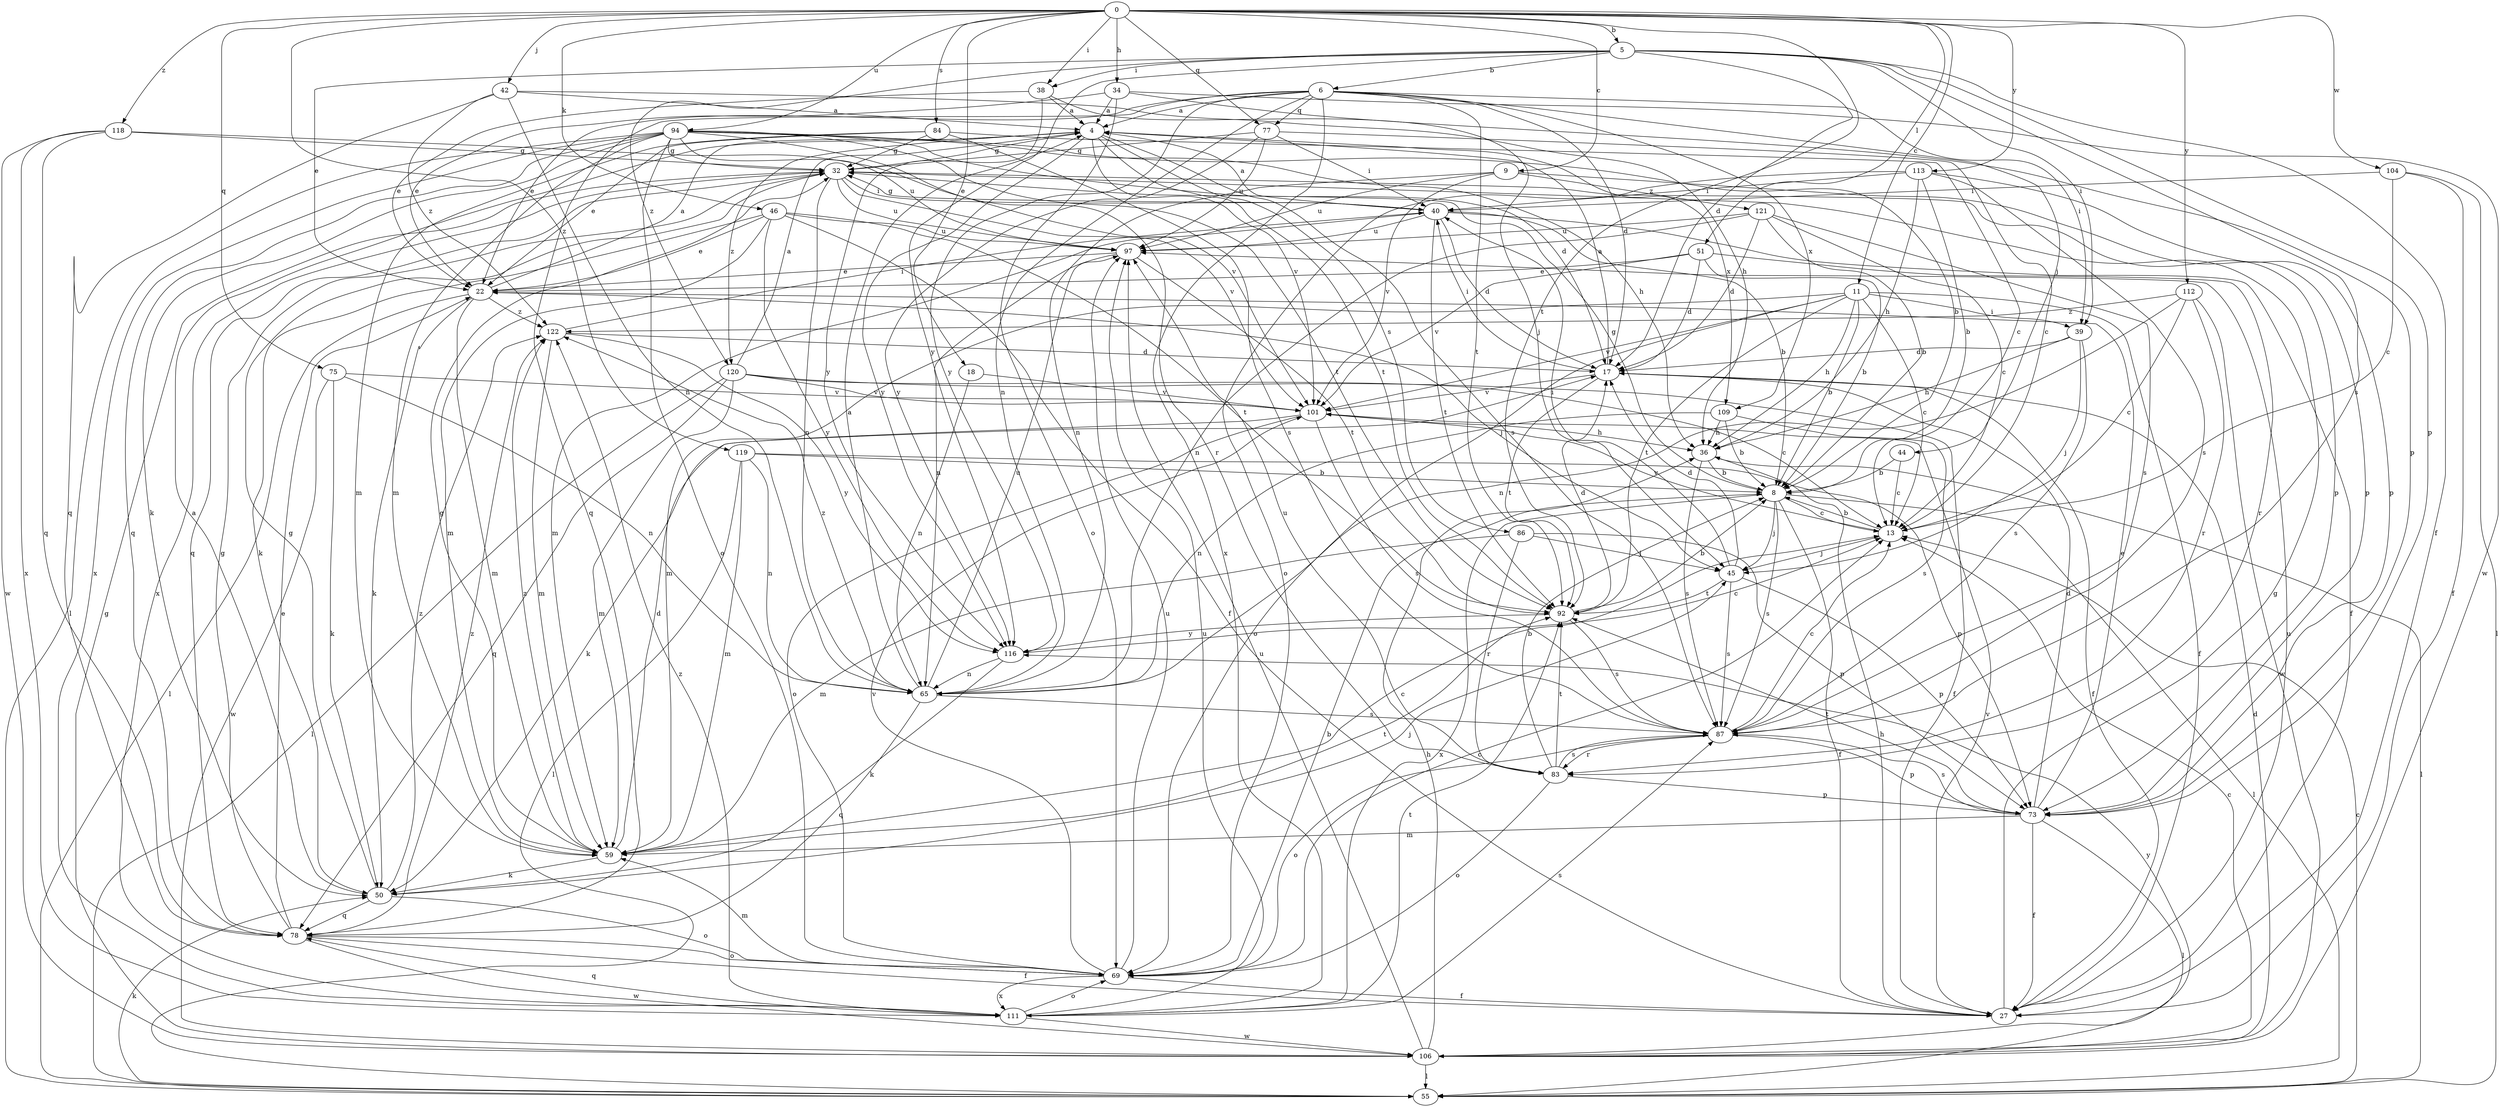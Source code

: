 strict digraph  {
0;
4;
5;
6;
8;
9;
11;
13;
17;
18;
22;
27;
32;
34;
36;
38;
39;
40;
42;
44;
45;
46;
50;
51;
55;
59;
65;
69;
73;
75;
77;
78;
83;
84;
86;
87;
92;
94;
97;
101;
104;
106;
109;
111;
112;
113;
116;
118;
119;
120;
121;
122;
0 -> 5  [label=b];
0 -> 9  [label=c];
0 -> 11  [label=c];
0 -> 18  [label=e];
0 -> 34  [label=h];
0 -> 38  [label=i];
0 -> 42  [label=j];
0 -> 46  [label=k];
0 -> 51  [label=l];
0 -> 75  [label=q];
0 -> 77  [label=q];
0 -> 84  [label=s];
0 -> 92  [label=t];
0 -> 94  [label=u];
0 -> 104  [label=w];
0 -> 112  [label=y];
0 -> 113  [label=y];
0 -> 118  [label=z];
0 -> 119  [label=z];
4 -> 32  [label=g];
4 -> 86  [label=s];
4 -> 87  [label=s];
4 -> 92  [label=t];
4 -> 101  [label=v];
4 -> 109  [label=x];
4 -> 116  [label=y];
4 -> 120  [label=z];
5 -> 6  [label=b];
5 -> 17  [label=d];
5 -> 22  [label=e];
5 -> 27  [label=f];
5 -> 38  [label=i];
5 -> 39  [label=i];
5 -> 73  [label=p];
5 -> 87  [label=s];
5 -> 116  [label=y];
5 -> 120  [label=z];
6 -> 4  [label=a];
6 -> 17  [label=d];
6 -> 22  [label=e];
6 -> 39  [label=i];
6 -> 44  [label=j];
6 -> 65  [label=n];
6 -> 77  [label=q];
6 -> 78  [label=q];
6 -> 92  [label=t];
6 -> 109  [label=x];
6 -> 111  [label=x];
6 -> 116  [label=y];
8 -> 13  [label=c];
8 -> 27  [label=f];
8 -> 32  [label=g];
8 -> 45  [label=j];
8 -> 55  [label=l];
8 -> 87  [label=s];
8 -> 111  [label=x];
9 -> 65  [label=n];
9 -> 73  [label=p];
9 -> 97  [label=u];
9 -> 101  [label=v];
9 -> 121  [label=z];
11 -> 8  [label=b];
11 -> 13  [label=c];
11 -> 27  [label=f];
11 -> 36  [label=h];
11 -> 39  [label=i];
11 -> 59  [label=m];
11 -> 69  [label=o];
11 -> 92  [label=t];
11 -> 101  [label=v];
13 -> 8  [label=b];
13 -> 45  [label=j];
13 -> 101  [label=v];
17 -> 4  [label=a];
17 -> 27  [label=f];
17 -> 40  [label=i];
17 -> 92  [label=t];
17 -> 101  [label=v];
18 -> 65  [label=n];
18 -> 101  [label=v];
22 -> 4  [label=a];
22 -> 45  [label=j];
22 -> 50  [label=k];
22 -> 55  [label=l];
22 -> 59  [label=m];
22 -> 122  [label=z];
27 -> 32  [label=g];
27 -> 36  [label=h];
27 -> 97  [label=u];
27 -> 101  [label=v];
32 -> 40  [label=i];
32 -> 65  [label=n];
32 -> 73  [label=p];
32 -> 78  [label=q];
32 -> 97  [label=u];
32 -> 101  [label=v];
32 -> 111  [label=x];
34 -> 4  [label=a];
34 -> 22  [label=e];
34 -> 69  [label=o];
34 -> 73  [label=p];
34 -> 106  [label=w];
36 -> 8  [label=b];
36 -> 55  [label=l];
36 -> 87  [label=s];
38 -> 4  [label=a];
38 -> 22  [label=e];
38 -> 45  [label=j];
38 -> 116  [label=y];
39 -> 17  [label=d];
39 -> 36  [label=h];
39 -> 45  [label=j];
39 -> 87  [label=s];
40 -> 4  [label=a];
40 -> 8  [label=b];
40 -> 17  [label=d];
40 -> 27  [label=f];
40 -> 32  [label=g];
40 -> 59  [label=m];
40 -> 92  [label=t];
40 -> 97  [label=u];
42 -> 4  [label=a];
42 -> 36  [label=h];
42 -> 65  [label=n];
42 -> 78  [label=q];
42 -> 122  [label=z];
44 -> 8  [label=b];
44 -> 13  [label=c];
45 -> 17  [label=d];
45 -> 40  [label=i];
45 -> 73  [label=p];
45 -> 87  [label=s];
45 -> 92  [label=t];
46 -> 22  [label=e];
46 -> 27  [label=f];
46 -> 50  [label=k];
46 -> 59  [label=m];
46 -> 92  [label=t];
46 -> 97  [label=u];
46 -> 116  [label=y];
50 -> 4  [label=a];
50 -> 32  [label=g];
50 -> 45  [label=j];
50 -> 69  [label=o];
50 -> 78  [label=q];
50 -> 122  [label=z];
51 -> 8  [label=b];
51 -> 17  [label=d];
51 -> 22  [label=e];
51 -> 83  [label=r];
51 -> 101  [label=v];
55 -> 13  [label=c];
55 -> 50  [label=k];
59 -> 13  [label=c];
59 -> 17  [label=d];
59 -> 32  [label=g];
59 -> 50  [label=k];
59 -> 92  [label=t];
59 -> 122  [label=z];
65 -> 4  [label=a];
65 -> 78  [label=q];
65 -> 87  [label=s];
65 -> 97  [label=u];
65 -> 122  [label=z];
69 -> 8  [label=b];
69 -> 13  [label=c];
69 -> 27  [label=f];
69 -> 59  [label=m];
69 -> 97  [label=u];
69 -> 101  [label=v];
69 -> 111  [label=x];
73 -> 17  [label=d];
73 -> 22  [label=e];
73 -> 27  [label=f];
73 -> 55  [label=l];
73 -> 59  [label=m];
73 -> 87  [label=s];
73 -> 92  [label=t];
75 -> 50  [label=k];
75 -> 65  [label=n];
75 -> 101  [label=v];
75 -> 106  [label=w];
77 -> 13  [label=c];
77 -> 32  [label=g];
77 -> 40  [label=i];
77 -> 97  [label=u];
77 -> 116  [label=y];
78 -> 22  [label=e];
78 -> 27  [label=f];
78 -> 32  [label=g];
78 -> 69  [label=o];
78 -> 106  [label=w];
78 -> 122  [label=z];
83 -> 8  [label=b];
83 -> 69  [label=o];
83 -> 73  [label=p];
83 -> 87  [label=s];
83 -> 92  [label=t];
83 -> 97  [label=u];
84 -> 13  [label=c];
84 -> 22  [label=e];
84 -> 32  [label=g];
84 -> 59  [label=m];
84 -> 87  [label=s];
86 -> 45  [label=j];
86 -> 59  [label=m];
86 -> 73  [label=p];
86 -> 83  [label=r];
87 -> 13  [label=c];
87 -> 69  [label=o];
87 -> 73  [label=p];
87 -> 83  [label=r];
92 -> 8  [label=b];
92 -> 17  [label=d];
92 -> 87  [label=s];
92 -> 116  [label=y];
94 -> 8  [label=b];
94 -> 17  [label=d];
94 -> 32  [label=g];
94 -> 36  [label=h];
94 -> 50  [label=k];
94 -> 55  [label=l];
94 -> 59  [label=m];
94 -> 69  [label=o];
94 -> 78  [label=q];
94 -> 83  [label=r];
94 -> 92  [label=t];
94 -> 97  [label=u];
94 -> 111  [label=x];
97 -> 22  [label=e];
97 -> 65  [label=n];
97 -> 92  [label=t];
101 -> 36  [label=h];
101 -> 50  [label=k];
101 -> 69  [label=o];
101 -> 87  [label=s];
104 -> 13  [label=c];
104 -> 27  [label=f];
104 -> 40  [label=i];
104 -> 55  [label=l];
106 -> 13  [label=c];
106 -> 17  [label=d];
106 -> 32  [label=g];
106 -> 36  [label=h];
106 -> 55  [label=l];
106 -> 97  [label=u];
106 -> 116  [label=y];
109 -> 8  [label=b];
109 -> 36  [label=h];
109 -> 65  [label=n];
109 -> 87  [label=s];
111 -> 69  [label=o];
111 -> 78  [label=q];
111 -> 87  [label=s];
111 -> 92  [label=t];
111 -> 97  [label=u];
111 -> 106  [label=w];
111 -> 122  [label=z];
112 -> 13  [label=c];
112 -> 65  [label=n];
112 -> 83  [label=r];
112 -> 106  [label=w];
112 -> 122  [label=z];
113 -> 8  [label=b];
113 -> 36  [label=h];
113 -> 40  [label=i];
113 -> 69  [label=o];
113 -> 73  [label=p];
113 -> 87  [label=s];
116 -> 13  [label=c];
116 -> 50  [label=k];
116 -> 65  [label=n];
118 -> 32  [label=g];
118 -> 78  [label=q];
118 -> 101  [label=v];
118 -> 106  [label=w];
118 -> 111  [label=x];
119 -> 8  [label=b];
119 -> 55  [label=l];
119 -> 59  [label=m];
119 -> 65  [label=n];
119 -> 73  [label=p];
120 -> 4  [label=a];
120 -> 13  [label=c];
120 -> 27  [label=f];
120 -> 55  [label=l];
120 -> 59  [label=m];
120 -> 78  [label=q];
120 -> 101  [label=v];
121 -> 8  [label=b];
121 -> 13  [label=c];
121 -> 17  [label=d];
121 -> 65  [label=n];
121 -> 87  [label=s];
121 -> 97  [label=u];
122 -> 17  [label=d];
122 -> 40  [label=i];
122 -> 59  [label=m];
122 -> 116  [label=y];
}
